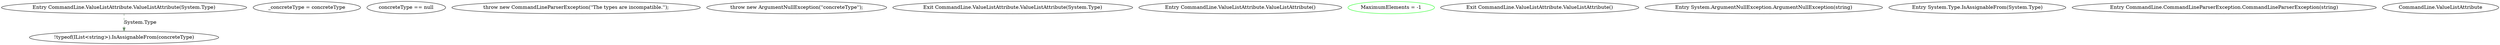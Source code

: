 digraph  {
m0_3 [cluster="CommandLine.ValueListAttribute.ValueListAttribute(System.Type)", file="StringExtensions.cs", label="Entry CommandLine.ValueListAttribute.ValueListAttribute(System.Type)", span="57-57"];
m0_8 [cluster="CommandLine.ValueListAttribute.ValueListAttribute(System.Type)", file="StringExtensions.cs", label="_concreteType = concreteType", span="65-65"];
m0_6 [cluster="CommandLine.ValueListAttribute.ValueListAttribute(System.Type)", file="StringExtensions.cs", label="!typeof(IList<string>).IsAssignableFrom(concreteType)", span="61-61"];
m0_4 [cluster="CommandLine.ValueListAttribute.ValueListAttribute(System.Type)", file="StringExtensions.cs", label="concreteType == null", span="60-60"];
m0_7 [cluster="CommandLine.ValueListAttribute.ValueListAttribute(System.Type)", file="StringExtensions.cs", label="throw new CommandLineParserException(''The types are incompatible.'');", span="63-63"];
m0_5 [cluster="CommandLine.ValueListAttribute.ValueListAttribute(System.Type)", file="StringExtensions.cs", label="throw new ArgumentNullException(''concreteType'');", span="60-60"];
m0_9 [cluster="CommandLine.ValueListAttribute.ValueListAttribute(System.Type)", file="StringExtensions.cs", label="Exit CommandLine.ValueListAttribute.ValueListAttribute(System.Type)", span="57-57"];
m0_0 [cluster="CommandLine.ValueListAttribute.ValueListAttribute()", file="StringExtensions.cs", label="Entry CommandLine.ValueListAttribute.ValueListAttribute()", span="47-47"];
m0_1 [cluster="CommandLine.ValueListAttribute.ValueListAttribute()", color=green, community=0, file="StringExtensions.cs", label="MaximumElements = -1", prediction=0, span="49-49"];
m0_2 [cluster="CommandLine.ValueListAttribute.ValueListAttribute()", file="StringExtensions.cs", label="Exit CommandLine.ValueListAttribute.ValueListAttribute()", span="47-47"];
m0_10 [cluster="System.ArgumentNullException.ArgumentNullException(string)", file="StringExtensions.cs", label="Entry System.ArgumentNullException.ArgumentNullException(string)", span="0-0"];
m0_11 [cluster="System.Type.IsAssignableFrom(System.Type)", file="StringExtensions.cs", label="Entry System.Type.IsAssignableFrom(System.Type)", span="0-0"];
m0_12 [cluster="CommandLine.CommandLineParserException.CommandLineParserException(string)", file="StringExtensions.cs", label="Entry CommandLine.CommandLineParserException.CommandLineParserException(string)", span="52-52"];
m0_46 [file="StringExtensions.cs", label="CommandLine.ValueListAttribute", span=""];
m0_3 -> m0_6  [color=darkseagreen4, key=1, label="System.Type", style=dashed];
}
